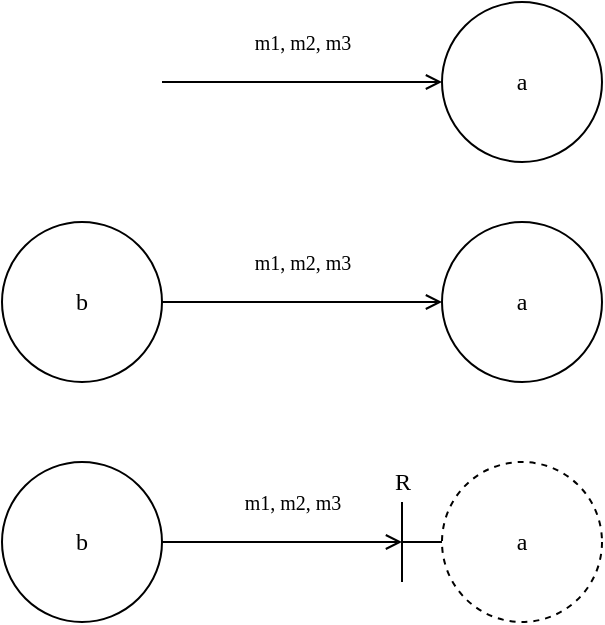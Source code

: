 <mxfile version="17.2.4"><diagram id="ed-mUjotR8mtXfG62B-P" name="Page-1"><mxGraphModel dx="1281" dy="754" grid="1" gridSize="10" guides="1" tooltips="1" connect="1" arrows="1" fold="1" page="1" pageScale="1" pageWidth="850" pageHeight="1100" math="0" shadow="0"><root><mxCell id="0"/><mxCell id="1" parent="0"/><mxCell id="NTaI_NJaLC2ermXKTwQb-3" value="b" style="ellipse;whiteSpace=wrap;html=1;aspect=fixed;fontFamily=ComicMono;fontSource=https%3A%2F%2Fdtinth.github.io%2Fcomic-mono-font%2FComicMono.ttf;" vertex="1" parent="1"><mxGeometry x="210" y="350" width="80" height="80" as="geometry"/></mxCell><mxCell id="NTaI_NJaLC2ermXKTwQb-4" value="R" style="text;html=1;align=center;verticalAlign=middle;resizable=0;points=[];autosize=1;strokeColor=none;fillColor=none;fontFamily=ComicMono;fontSource=https%3A%2F%2Fdtinth.github.io%2Fcomic-mono-font%2FComicMono.ttf;" vertex="1" parent="1"><mxGeometry x="400" y="350" width="20" height="20" as="geometry"/></mxCell><mxCell id="NTaI_NJaLC2ermXKTwQb-6" value="" style="endArrow=open;html=1;rounded=0;fontFamily=pt-ciceri;fontSource=https%3A%2F%2Foh-no-saurs.netlify.app%2Fpt-ciceri.7522a34f.woff;exitX=1;exitY=0.5;exitDx=0;exitDy=0;endFill=0;" edge="1" parent="1" source="NTaI_NJaLC2ermXKTwQb-3"><mxGeometry width="50" height="50" relative="1" as="geometry"><mxPoint x="400" y="530" as="sourcePoint"/><mxPoint x="410" y="390" as="targetPoint"/></mxGeometry></mxCell><mxCell id="NTaI_NJaLC2ermXKTwQb-8" value="b" style="ellipse;whiteSpace=wrap;html=1;aspect=fixed;fontFamily=ComicMono;fontSource=https%3A%2F%2Fdtinth.github.io%2Fcomic-mono-font%2FComicMono.ttf;" vertex="1" parent="1"><mxGeometry x="210" y="230" width="80" height="80" as="geometry"/></mxCell><mxCell id="NTaI_NJaLC2ermXKTwQb-10" value="" style="endArrow=open;html=1;rounded=0;fontFamily=pt-ciceri;fontSource=https%3A%2F%2Foh-no-saurs.netlify.app%2Fpt-ciceri.7522a34f.woff;exitX=1;exitY=0.5;exitDx=0;exitDy=0;endFill=0;entryX=0;entryY=0.5;entryDx=0;entryDy=0;" edge="1" parent="1" source="NTaI_NJaLC2ermXKTwQb-8" target="NTaI_NJaLC2ermXKTwQb-16"><mxGeometry width="50" height="50" relative="1" as="geometry"><mxPoint x="400" y="410" as="sourcePoint"/><mxPoint x="427.5" y="269.88" as="targetPoint"/></mxGeometry></mxCell><mxCell id="NTaI_NJaLC2ermXKTwQb-15" value="" style="group" vertex="1" connectable="0" parent="1"><mxGeometry x="410" y="370" width="20" height="40" as="geometry"/></mxCell><mxCell id="NTaI_NJaLC2ermXKTwQb-13" value="" style="endArrow=none;html=1;rounded=0;fontFamily=pt-ciceri;fontSource=https%3A%2F%2Foh-no-saurs.netlify.app%2Fpt-ciceri.7522a34f.woff;" edge="1" parent="NTaI_NJaLC2ermXKTwQb-15"><mxGeometry width="50" height="50" relative="1" as="geometry"><mxPoint y="40" as="sourcePoint"/><mxPoint as="targetPoint"/></mxGeometry></mxCell><mxCell id="NTaI_NJaLC2ermXKTwQb-14" value="" style="endArrow=none;html=1;rounded=0;fontFamily=pt-ciceri;fontSource=https%3A%2F%2Foh-no-saurs.netlify.app%2Fpt-ciceri.7522a34f.woff;" edge="1" parent="NTaI_NJaLC2ermXKTwQb-15"><mxGeometry width="50" height="50" relative="1" as="geometry"><mxPoint y="20" as="sourcePoint"/><mxPoint x="20" y="20" as="targetPoint"/></mxGeometry></mxCell><mxCell id="NTaI_NJaLC2ermXKTwQb-16" value="a" style="ellipse;whiteSpace=wrap;html=1;aspect=fixed;fontFamily=ComicMono;fontSource=https%3A%2F%2Fdtinth.github.io%2Fcomic-mono-font%2FComicMono.ttf;" vertex="1" parent="1"><mxGeometry x="430" y="230" width="80" height="80" as="geometry"/></mxCell><mxCell id="NTaI_NJaLC2ermXKTwQb-17" value="a" style="ellipse;whiteSpace=wrap;html=1;aspect=fixed;dashed=1;fontFamily=ComicMono;fontSource=https%3A%2F%2Fdtinth.github.io%2Fcomic-mono-font%2FComicMono.ttf;" vertex="1" parent="1"><mxGeometry x="430" y="350" width="80" height="80" as="geometry"/></mxCell><mxCell id="NTaI_NJaLC2ermXKTwQb-18" value="m1, m2, m3" style="text;html=1;align=center;verticalAlign=middle;resizable=0;points=[];autosize=1;strokeColor=none;fillColor=none;fontFamily=ComicMono;fontSize=10;" vertex="1" parent="1"><mxGeometry x="325" y="240" width="70" height="20" as="geometry"/></mxCell><mxCell id="NTaI_NJaLC2ermXKTwQb-19" value="m1, m2, m3" style="text;html=1;align=center;verticalAlign=middle;resizable=0;points=[];autosize=1;strokeColor=none;fillColor=none;fontFamily=ComicMono;fontSize=10;" vertex="1" parent="1"><mxGeometry x="320" y="360" width="70" height="20" as="geometry"/></mxCell><mxCell id="NTaI_NJaLC2ermXKTwQb-20" value="" style="endArrow=open;html=1;rounded=0;fontFamily=pt-ciceri;fontSource=https%3A%2F%2Foh-no-saurs.netlify.app%2Fpt-ciceri.7522a34f.woff;exitX=1;exitY=0.5;exitDx=0;exitDy=0;endFill=0;entryX=0;entryY=0.5;entryDx=0;entryDy=0;" edge="1" parent="1" target="NTaI_NJaLC2ermXKTwQb-21"><mxGeometry width="50" height="50" relative="1" as="geometry"><mxPoint x="290" y="160" as="sourcePoint"/><mxPoint x="427.5" y="159.88" as="targetPoint"/></mxGeometry></mxCell><mxCell id="NTaI_NJaLC2ermXKTwQb-21" value="a" style="ellipse;whiteSpace=wrap;html=1;aspect=fixed;fontFamily=ComicMono;fontSource=https%3A%2F%2Fdtinth.github.io%2Fcomic-mono-font%2FComicMono.ttf;" vertex="1" parent="1"><mxGeometry x="430" y="120" width="80" height="80" as="geometry"/></mxCell><mxCell id="NTaI_NJaLC2ermXKTwQb-22" value="m1, m2, m3" style="text;html=1;align=center;verticalAlign=middle;resizable=0;points=[];autosize=1;strokeColor=none;fillColor=none;fontFamily=ComicMono;fontSize=10;" vertex="1" parent="1"><mxGeometry x="325" y="130" width="70" height="20" as="geometry"/></mxCell></root></mxGraphModel></diagram></mxfile>